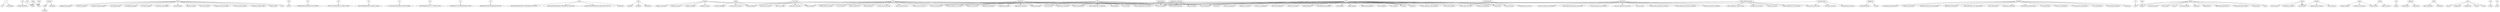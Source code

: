 digraph G {
	"" -> ".env" 
	"" -> ".env.example" 
	".git" -> "COMMIT_EDITMSG" 
	".git" -> "HEAD" 
	"branches" -> "config" 
	"branches" -> "description" 
	"hooks" -> "applypatch-msg.sample" 
	"hooks" -> "commit-msg.sample" 
	"hooks" -> "fsmonitor-watchman.sample" 
	"hooks" -> "post-update.sample" 
	"hooks" -> "pre-applypatch.sample" 
	"hooks" -> "pre-commit.sample" 
	"hooks" -> "pre-merge-commit.sample" 
	"hooks" -> "pre-push.sample" 
	"hooks" -> "pre-rebase.sample" 
	"hooks" -> "pre-receive.sample" 
	"hooks" -> "prepare-commit-msg.sample" 
	"hooks" -> "push-to-checkout.sample" 
	"hooks" -> "sendemail-validate.sample" 
	"hooks" -> "update.sample" 
	"hooks" -> "index" 
	"info" -> "exclude" 
	"logs" -> "HEAD" 
	"heads" -> "main" 
	"origin" -> "HEAD" 
	"origin" -> "main" 
	"60" -> "7d09e9ddc309339ca634b60c42075370e90eb1" 
	"8d" -> "744bf1733382508cb09c2c97276d922296c60f" 
	"9e" -> "b30333afa0dd8c85bda95575ab9bcc736ecdad" 
	"af" -> "5c2435d18e42b5b8169eecd1356a953136dbbb" 
	"bb" -> "169b7fe986002b4c947271f1779685c1c51d05" 
	"bc" -> "57bf48da92877dd1794db03a0fa5c46c7d218d" 
	"ee" -> "8dfe650d4cdc3b0a82f33a0d05bd2c08a7746f" 
	"pack" -> "pack-d504497b06490e599247c4ff3c54f0cd127fc973.idx" 
	"pack" -> "pack-d504497b06490e599247c4ff3c54f0cd127fc973.pack" 
	"pack" -> "pack-d504497b06490e599247c4ff3c54f0cd127fc973.rev" 
	"pack" -> "packed-refs" 
	"heads" -> "main" 
	"origin" -> "HEAD" 
	"origin" -> "main" 
	"tags" -> ".gitignore" 
	"tags" -> "Dockerfile" 
	"tags" -> "README.md" 
	"company" -> "company_handler.go" 
	"company" -> "company_router.go" 
	"company" -> "create_handler.go" 
	"dto" -> "create.go" 
	"department" -> "department_handler.go" 
	"department" -> "department_router.go" 
	"department" -> "get_all_handler.go" 
	"department" -> "get_by_id_handler.go" 
	"dto" -> "compare.go" 
	"dto" -> "email_confirmation_code_handler.go" 
	"dto" -> "send_code_handler.go" 
	"dto" -> "validate_code_handler.go" 
	"event" -> "create_handler.go" 
	"event" -> "event_get_handler.go" 
	"permission" -> "create_department_permission_handler.go" 
	"permission" -> "create_role_permission_handler.go" 
	"permission" -> "create_user_permission_handler.go" 
	"dto" -> "create_dto.go" 
	"dto" -> "get_dto.go" 
	"dto" -> "get_all_handler.go" 
	"dto" -> "permission_handler.go" 
	"dto" -> "permission_router.go" 
	"role" -> "get_all_handler.go" 
	"role" -> "get_by_department_id_handler.go" 
	"role" -> "get_by_id_handler.go" 
	"role" -> "role_handler.go" 
	"role" -> "role_router.go" 
	"time_entry" -> "create_handler.go" 
	"dto" -> "create_dto.go" 
	"dto" -> "get_by_user_handler.go" 
	"dto" -> "time_entry_handler.go" 
	"dto" -> "time_entry_router.go" 
	"dto" -> "update_handler.go" 
	"user" -> "create_handler.go" 
	"user" -> "delete_handler.go" 
	"dto" -> "create.go" 
	"dto" -> "get_all_handler.go" 
	"dto" -> "get_authenticated_handler.go" 
	"dto" -> "get_by_id_handler.go" 
	"dto" -> "get_by_role_id.go" 
	"dto" -> "get_handler.go" 
	"dto" -> "login_handler.go" 
	"dto" -> "update_handler.go" 
	"dto" -> "upload_image_handler.go" 
	"dto" -> "user_handler.go" 
	"dto" -> "user_router.go" 
	"middleware" -> "auth_middleware.go" 
	"middleware" -> "router.go" 
	"postgresql" -> "announcement_repository.go" 
	"postgresql" -> "company_repository.go" 
	"postgresql" -> "department_permission_repository.go" 
	"postgresql" -> "department_repository.go" 
	"postgresql" -> "email_confirmation_code_repository.go" 
	"postgresql" -> "event_repository.go" 
	"postgresql" -> "permission_repository.go" 
	"postgresql" -> "role_permission_permission.go" 
	"postgresql" -> "role_repository.go" 
	"postgresql" -> "time_entry_repository.go" 
	"postgresql" -> "user_permission_repository.go" 
	"postgresql" -> "user_repository.go" 
	"postgresql" -> "work_config_repository.go" 
	"postgresql" -> "response.go" 
	"s3" -> "s3.go" 
	"smtp" -> "smtp.go" 
	"company" -> "company_usecase.go" 
	"company" -> "create_usecase.go" 
	"department" -> "department_usecase.go" 
	"department" -> "get_all_usecase.go" 
	"department" -> "get_by_id_usecase.go" 
	"output" -> "get_output.go" 
	"email_confirmation_code" -> "confirm_usecase.go" 
	"email_confirmation_code" -> "create_usecase.go" 
	"email_confirmation_code" -> "email_confirmation_code_usecase.go" 
	"input" -> "compare_input.go" 
	"permission" -> "create_department_permission_usecase.go" 
	"permission" -> "create_role_permission_usecase.go" 
	"permission" -> "create_user_permission_usecase.go" 
	"permission" -> "get_usecase.go" 
	"permission" -> "get_user_final_permissions_usecase.go" 
	"input" -> "create_input.go" 
	"input" -> "permission_usecase.go" 
	"role" -> "get_all_usecase.go" 
	"role" -> "get_by_department_id.go" 
	"role" -> "get_by_id_usecase.go" 
	"output" -> "get_output.go" 
	"output" -> "role_usecase.go" 
	"time_entry" -> "create_usecase.go" 
	"time_entry" -> "find_by_user_id.go" 
	"time_entry" -> "time_entry_usecase.go" 
	"user" -> "create_usecase.go" 
	"user" -> "get_all_usecase.go" 
	"user" -> "get_by_id_usecase.go" 
	"user" -> "get_by_role_id_usecase.go" 
	"inputs" -> "create_input.go" 
	"inputs" -> "login_usecase.go" 
	"outputs" -> "get_output.go" 
	"outputs" -> "upload_image_usecase.go" 
	"outputs" -> "user_usecase.go" 
	"api" -> "main.go" 
	"config" -> "config.go" 
	"database" -> "connection.go" 
	"database" -> "migration.go" 
	"build" -> "build_container.go" 
	"build" -> "container.go" 
	"domain" -> "company.go" 
	"domain" -> "department.go" 
	"domain" -> "department_permission.go" 
	"domain" -> "email_confirmation_code.go" 
	"domain" -> "permission.go" 
	"domain" -> "role.go" 
	"domain" -> "role_permission.go" 
	"domain" -> "s3.go" 
	"domain" -> "smtp.go" 
	"domain" -> "time_entry.go" 
	"domain" -> "user.go" 
	"domain" -> "user_permission.go" 
	"announcement" -> "create_service.go" 
	"company" -> "company_service.go" 
	"company" -> "create_service.go" 
	"department" -> "create_service.go" 
	"department" -> "department_service.go" 
	"department" -> "get_by_company_id_service.go" 
	"department" -> "get_by_id_service.go" 
	"email_confirmation_code" -> "create_service.go" 
	"email_confirmation_code" -> "email_confirmation_code_service.go" 
	"email_confirmation_code" -> "validate_code_service.go" 
	"event" -> "event_create_service.go" 
	"permission" -> "create_service.go" 
	"department_permission" -> "create_many_service.go" 
	"department_permission" -> "create_service.go" 
	"department_permission" -> "department_service.go" 
	"department_permission" -> "get_by_department_id.go" 
	"department_permission" -> "get_all_service.go" 
	"output" -> "get_output.go" 
	"output" -> "permission_service.go" 
	"role_permission" -> "create_many_service.go" 
	"role_permission" -> "create_service.go" 
	"role_permission" -> "get_by_role_id.go" 
	"role_permission" -> "role_permission_service.go" 
	"user_permission" -> "create_service.go" 
	"user_permission" -> "get_by_user_id_service.go" 
	"user_permission" -> "save_many_service.go" 
	"user_permission" -> "user_permission_service.go" 
	"role" -> "create_service.go" 
	"role" -> "get_by_company_id_service.go" 
	"role" -> "get_by_department_id_service.go" 
	"role" -> "get_by_id_service.go" 
	"role" -> "role_service.go" 
	"time_entry" -> "create_service.go" 
	"time_entry" -> "get_by_user_id_service.go" 
	"time_entry" -> "time_entry_service.go" 
	"user" -> "create_service.go" 
	"user" -> "get_by_company_id_service.go" 
	"user" -> "get_by_email_service.go" 
	"user" -> "get_by_id_service.go" 
	"user" -> "get_by_role_id_service.go" 
	"user" -> "update_partial_service.go" 
	"user" -> "user_service.go" 
	"user" -> "docker-compose.yml" 
	"docs" -> "docs.go" 
	"docs" -> "swagger.json" 
	"docs" -> "swagger.yaml" 
	"docs" -> "go.mod" 
	"docs" -> "go.sum" 
	"aws" -> "aws.go" 
	"jwt" -> "jwt.go" 
}